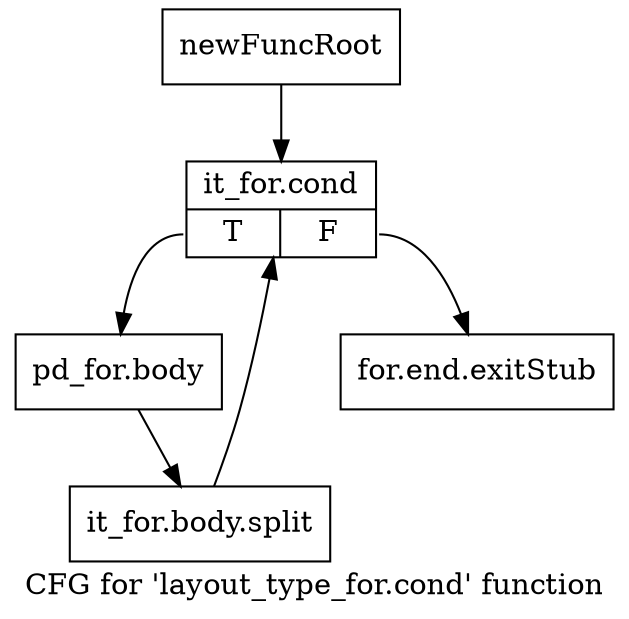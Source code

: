 digraph "CFG for 'layout_type_for.cond' function" {
	label="CFG for 'layout_type_for.cond' function";

	Node0xc459180 [shape=record,label="{newFuncRoot}"];
	Node0xc459180 -> Node0xc45e5f0;
	Node0xc45e5a0 [shape=record,label="{for.end.exitStub}"];
	Node0xc45e5f0 [shape=record,label="{it_for.cond|{<s0>T|<s1>F}}"];
	Node0xc45e5f0:s0 -> Node0xc45e640;
	Node0xc45e5f0:s1 -> Node0xc45e5a0;
	Node0xc45e640 [shape=record,label="{pd_for.body}"];
	Node0xc45e640 -> Node0xfbcbd60;
	Node0xfbcbd60 [shape=record,label="{it_for.body.split}"];
	Node0xfbcbd60 -> Node0xc45e5f0;
}

